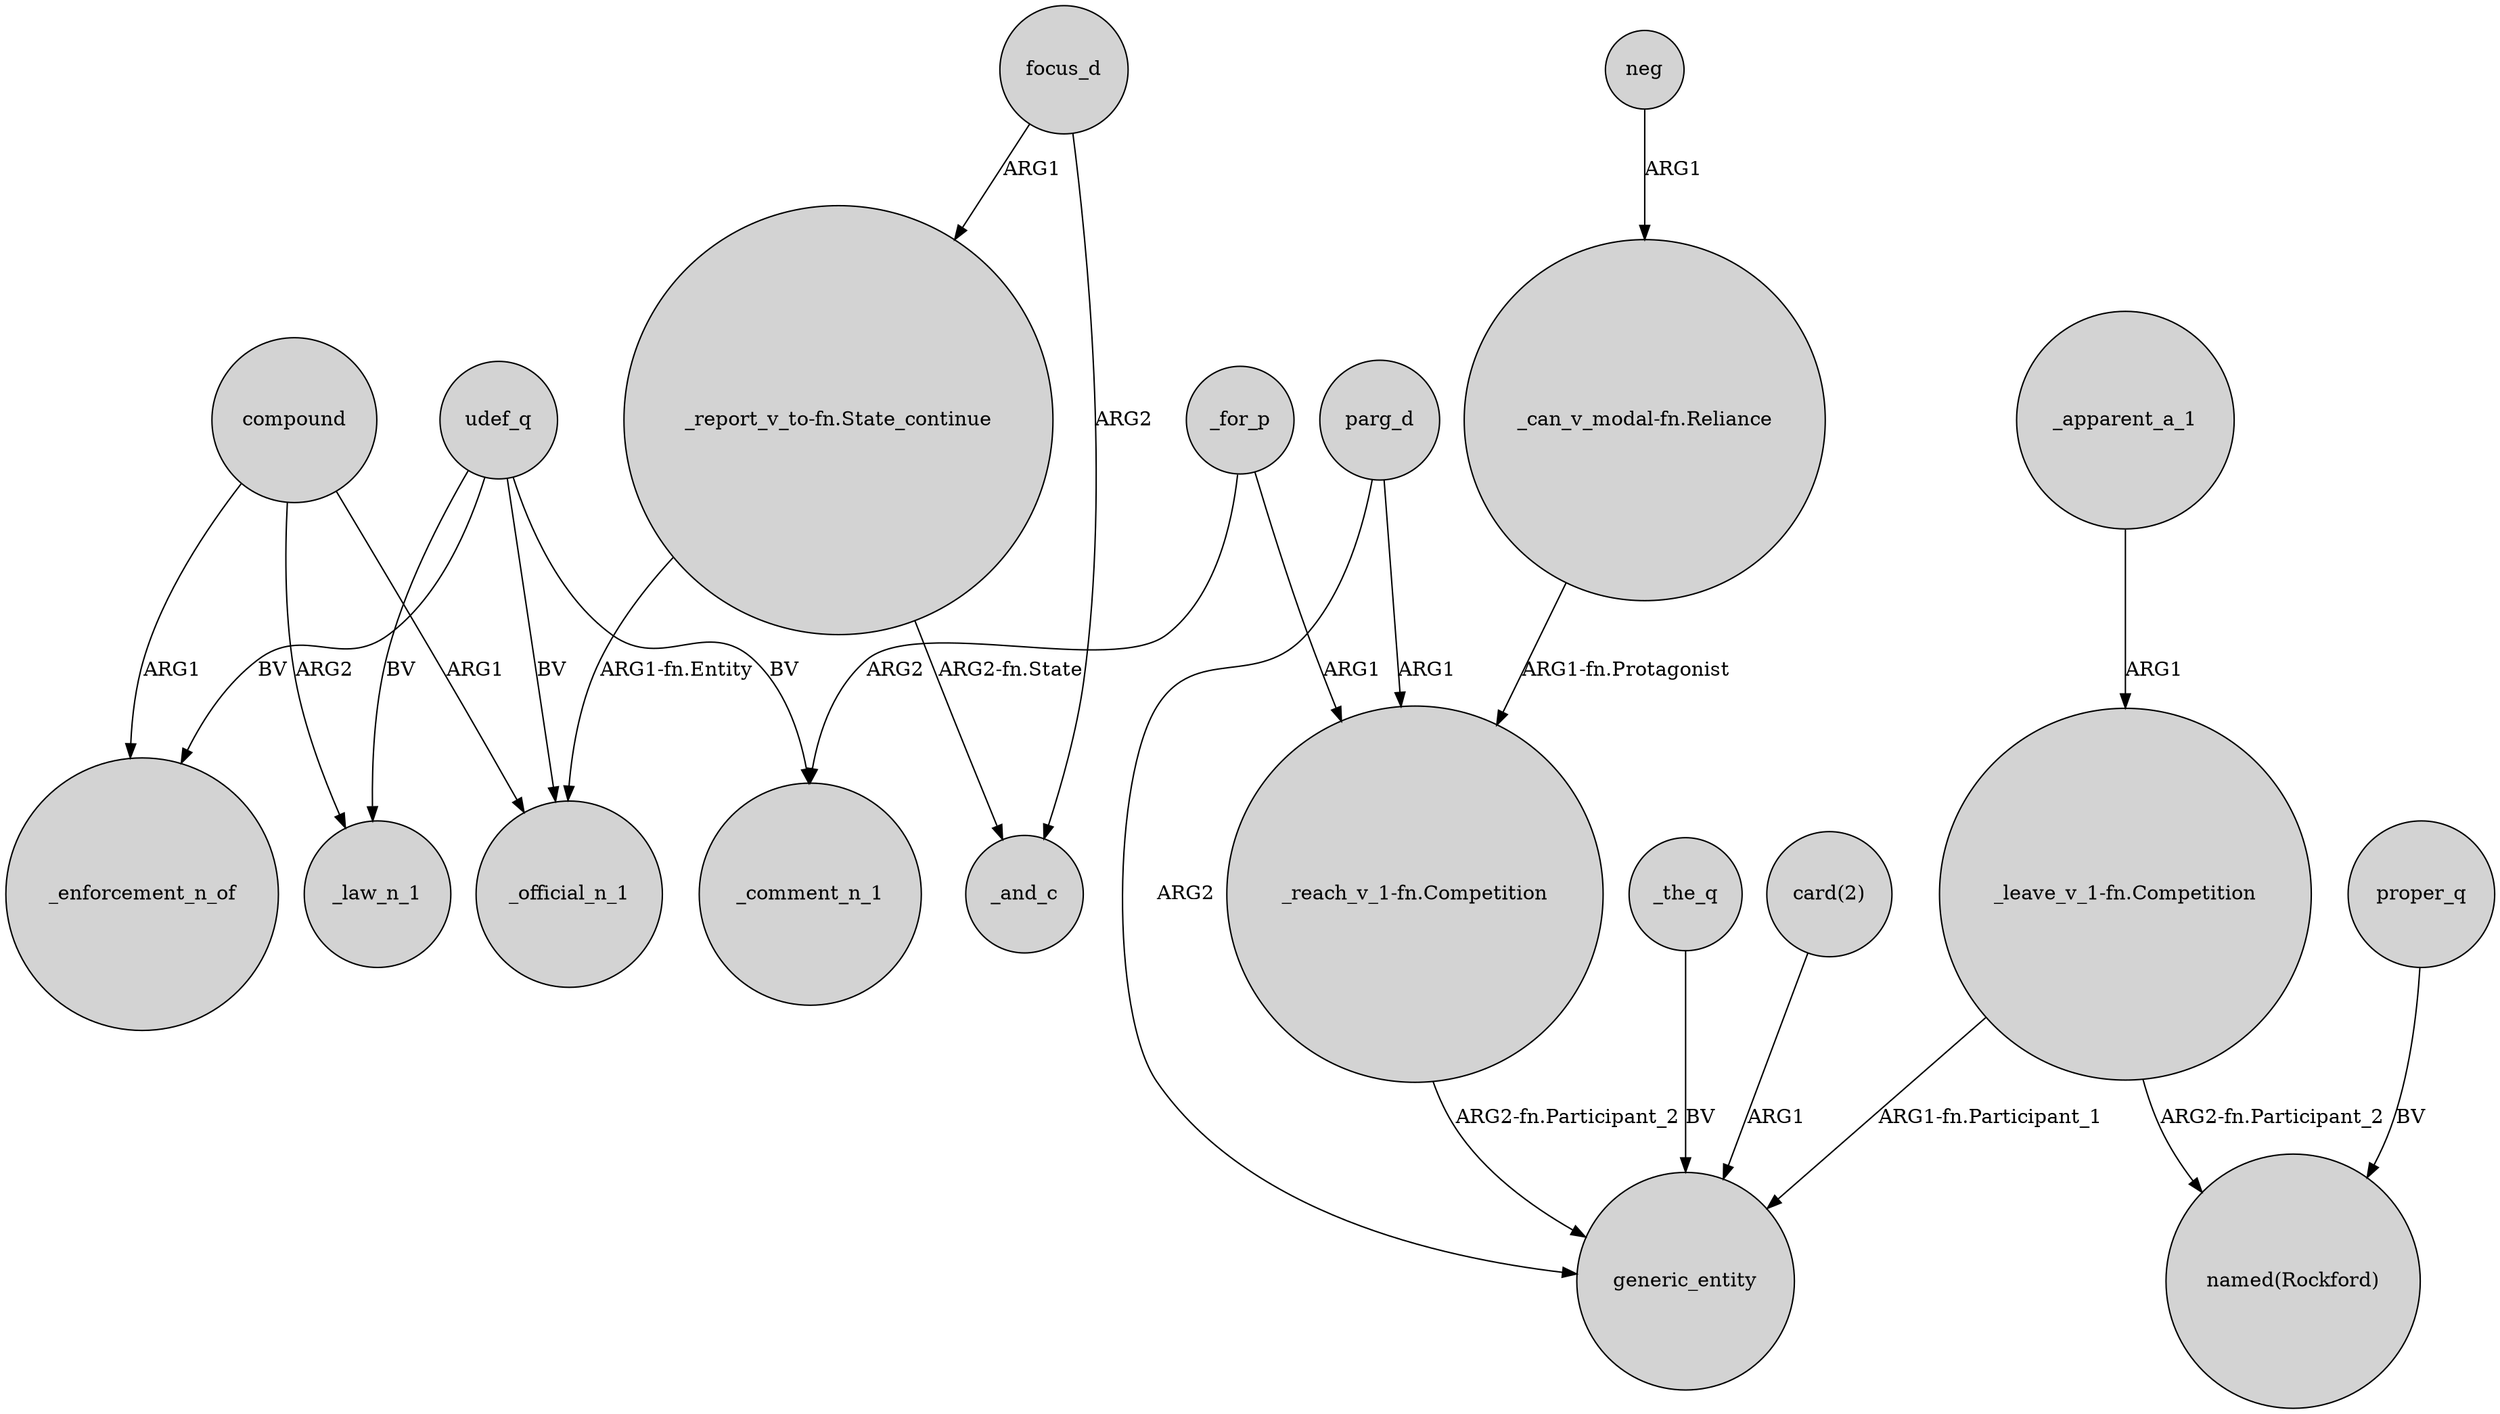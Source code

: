digraph {
	node [shape=circle style=filled]
	compound -> _law_n_1 [label=ARG2]
	proper_q -> "named(Rockford)" [label=BV]
	parg_d -> "_reach_v_1-fn.Competition" [label=ARG1]
	"_report_v_to-fn.State_continue" -> _official_n_1 [label="ARG1-fn.Entity"]
	_for_p -> _comment_n_1 [label=ARG2]
	"_report_v_to-fn.State_continue" -> _and_c [label="ARG2-fn.State"]
	neg -> "_can_v_modal-fn.Reliance" [label=ARG1]
	"_leave_v_1-fn.Competition" -> generic_entity [label="ARG1-fn.Participant_1"]
	"_can_v_modal-fn.Reliance" -> "_reach_v_1-fn.Competition" [label="ARG1-fn.Protagonist"]
	_for_p -> "_reach_v_1-fn.Competition" [label=ARG1]
	_apparent_a_1 -> "_leave_v_1-fn.Competition" [label=ARG1]
	compound -> _official_n_1 [label=ARG1]
	_the_q -> generic_entity [label=BV]
	"_leave_v_1-fn.Competition" -> "named(Rockford)" [label="ARG2-fn.Participant_2"]
	"_reach_v_1-fn.Competition" -> generic_entity [label="ARG2-fn.Participant_2"]
	focus_d -> "_report_v_to-fn.State_continue" [label=ARG1]
	"card(2)" -> generic_entity [label=ARG1]
	compound -> _enforcement_n_of [label=ARG1]
	udef_q -> _official_n_1 [label=BV]
	udef_q -> _comment_n_1 [label=BV]
	udef_q -> _law_n_1 [label=BV]
	parg_d -> generic_entity [label=ARG2]
	focus_d -> _and_c [label=ARG2]
	udef_q -> _enforcement_n_of [label=BV]
}
